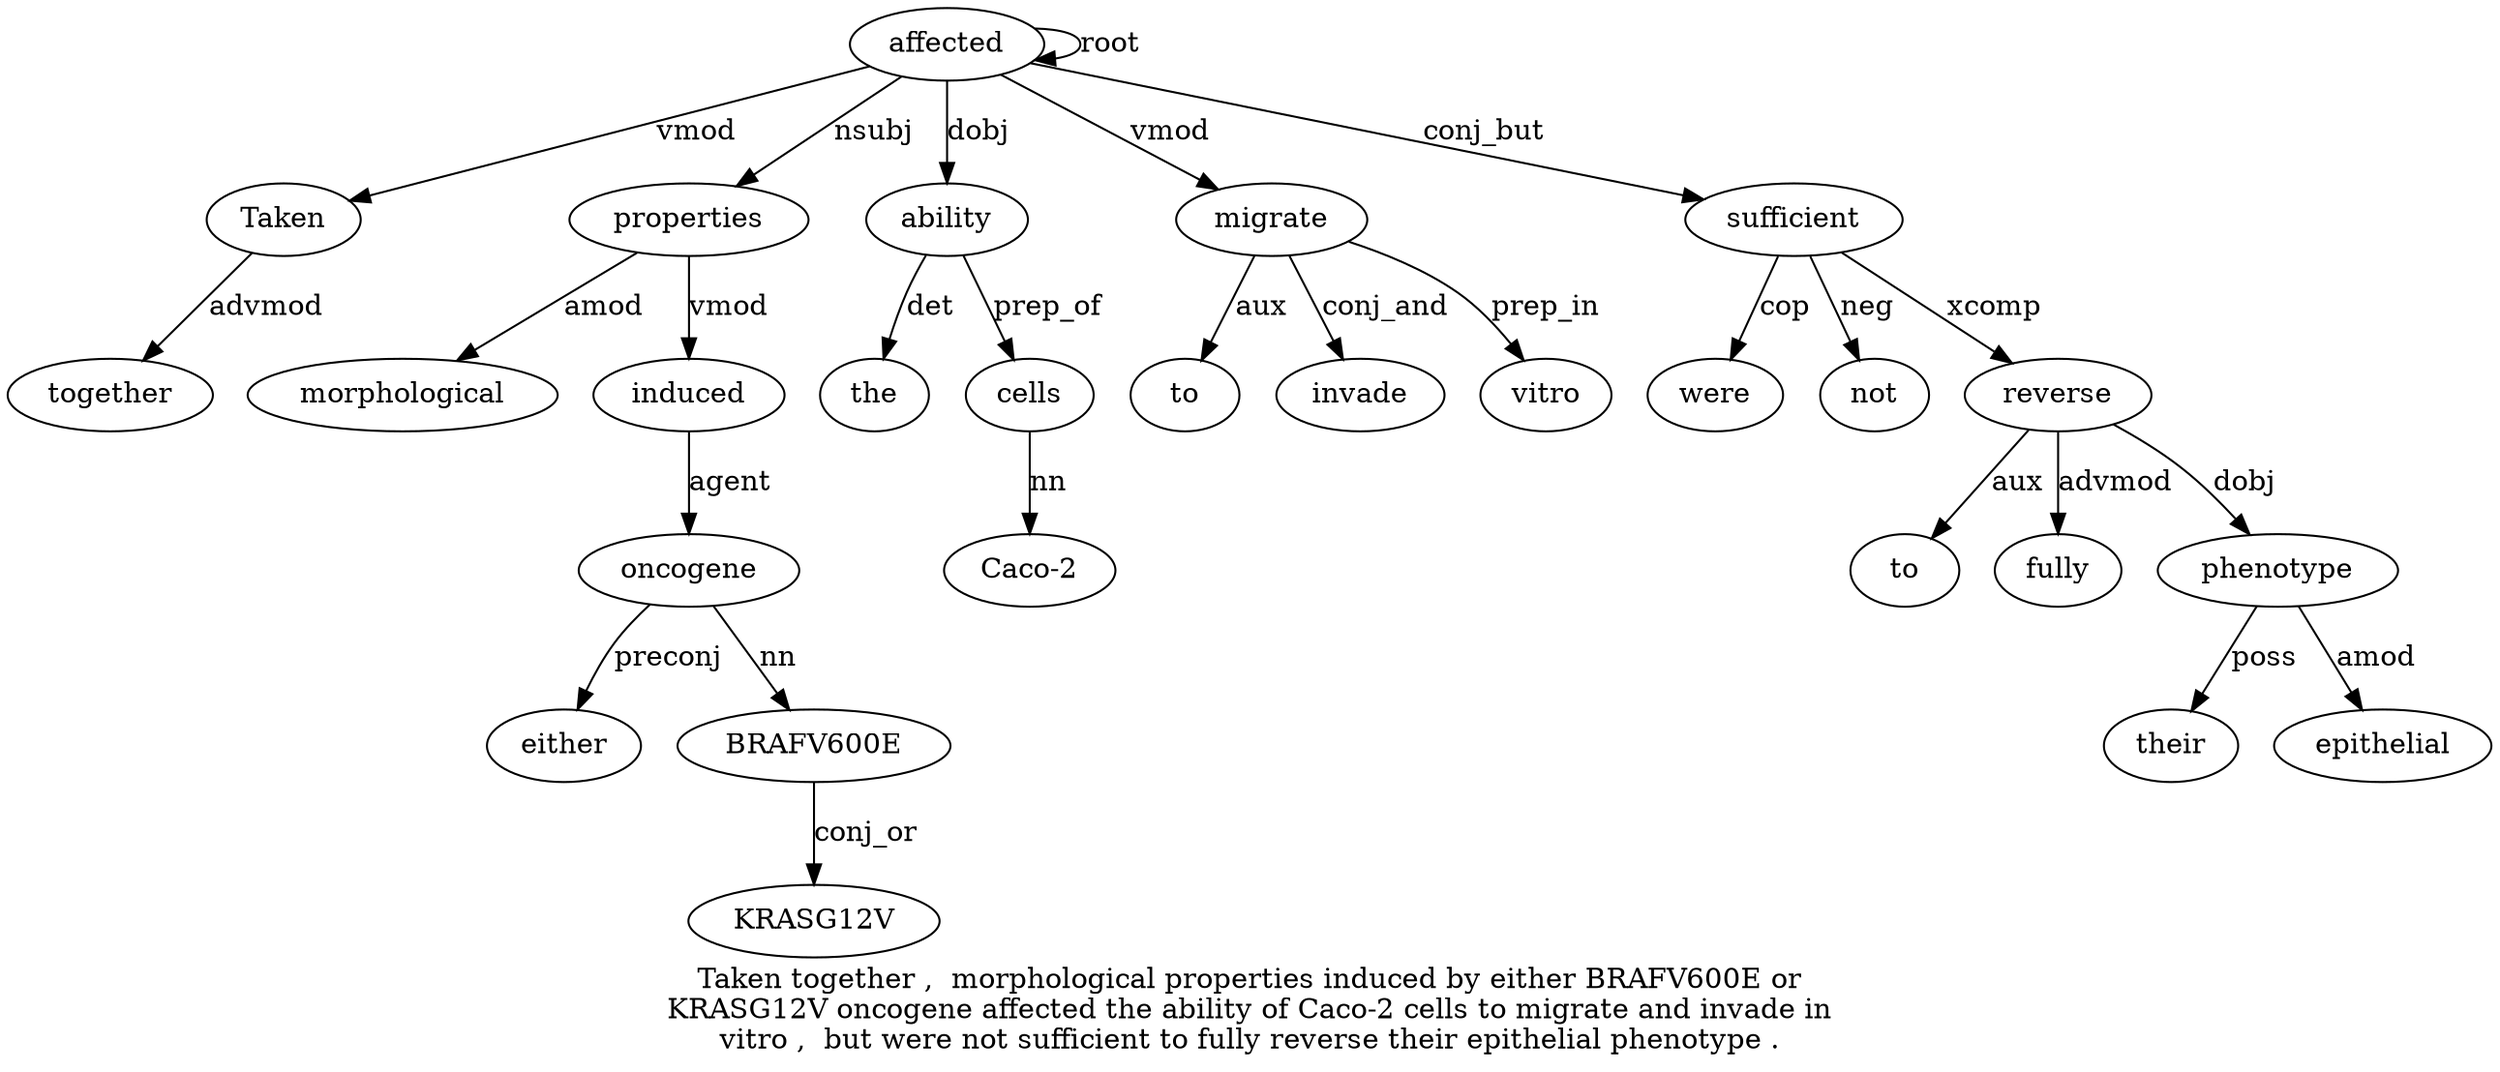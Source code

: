 digraph "Taken together ,  morphological properties induced by either BRAFV600E or KRASG12V oncogene affected the ability of Caco-2 cells to migrate and invade in vitro ,  but were not sufficient to fully reverse their epithelial phenotype ." {
label="Taken together ,  morphological properties induced by either BRAFV600E or
KRASG12V oncogene affected the ability of Caco-2 cells to migrate and invade in
vitro ,  but were not sufficient to fully reverse their epithelial phenotype .";
affected13 [style=filled, fillcolor=white, label=affected];
Taken1 [style=filled, fillcolor=white, label=Taken];
affected13 -> Taken1  [label=vmod];
together2 [style=filled, fillcolor=white, label=together];
Taken1 -> together2  [label=advmod];
properties5 [style=filled, fillcolor=white, label=properties];
morphological4 [style=filled, fillcolor=white, label=morphological];
properties5 -> morphological4  [label=amod];
affected13 -> properties5  [label=nsubj];
induced6 [style=filled, fillcolor=white, label=induced];
properties5 -> induced6  [label=vmod];
oncogene12 [style=filled, fillcolor=white, label=oncogene];
either8 [style=filled, fillcolor=white, label=either];
oncogene12 -> either8  [label=preconj];
BRAFV600E9 [style=filled, fillcolor=white, label=BRAFV600E];
oncogene12 -> BRAFV600E9  [label=nn];
KRASG12V [style=filled, fillcolor=white, label=KRASG12V];
BRAFV600E9 -> KRASG12V  [label=conj_or];
induced6 -> oncogene12  [label=agent];
affected13 -> affected13  [label=root];
ability15 [style=filled, fillcolor=white, label=ability];
the14 [style=filled, fillcolor=white, label=the];
ability15 -> the14  [label=det];
affected13 -> ability15  [label=dobj];
cells18 [style=filled, fillcolor=white, label=cells];
"Caco-217" [style=filled, fillcolor=white, label="Caco-2"];
cells18 -> "Caco-217"  [label=nn];
ability15 -> cells18  [label=prep_of];
migrate20 [style=filled, fillcolor=white, label=migrate];
to19 [style=filled, fillcolor=white, label=to];
migrate20 -> to19  [label=aux];
affected13 -> migrate20  [label=vmod];
invade22 [style=filled, fillcolor=white, label=invade];
migrate20 -> invade22  [label=conj_and];
vitro24 [style=filled, fillcolor=white, label=vitro];
migrate20 -> vitro24  [label=prep_in];
sufficient29 [style=filled, fillcolor=white, label=sufficient];
were27 [style=filled, fillcolor=white, label=were];
sufficient29 -> were27  [label=cop];
not28 [style=filled, fillcolor=white, label=not];
sufficient29 -> not28  [label=neg];
affected13 -> sufficient29  [label=conj_but];
reverse32 [style=filled, fillcolor=white, label=reverse];
to30 [style=filled, fillcolor=white, label=to];
reverse32 -> to30  [label=aux];
fully31 [style=filled, fillcolor=white, label=fully];
reverse32 -> fully31  [label=advmod];
sufficient29 -> reverse32  [label=xcomp];
phenotype35 [style=filled, fillcolor=white, label=phenotype];
their33 [style=filled, fillcolor=white, label=their];
phenotype35 -> their33  [label=poss];
epithelial34 [style=filled, fillcolor=white, label=epithelial];
phenotype35 -> epithelial34  [label=amod];
reverse32 -> phenotype35  [label=dobj];
}
